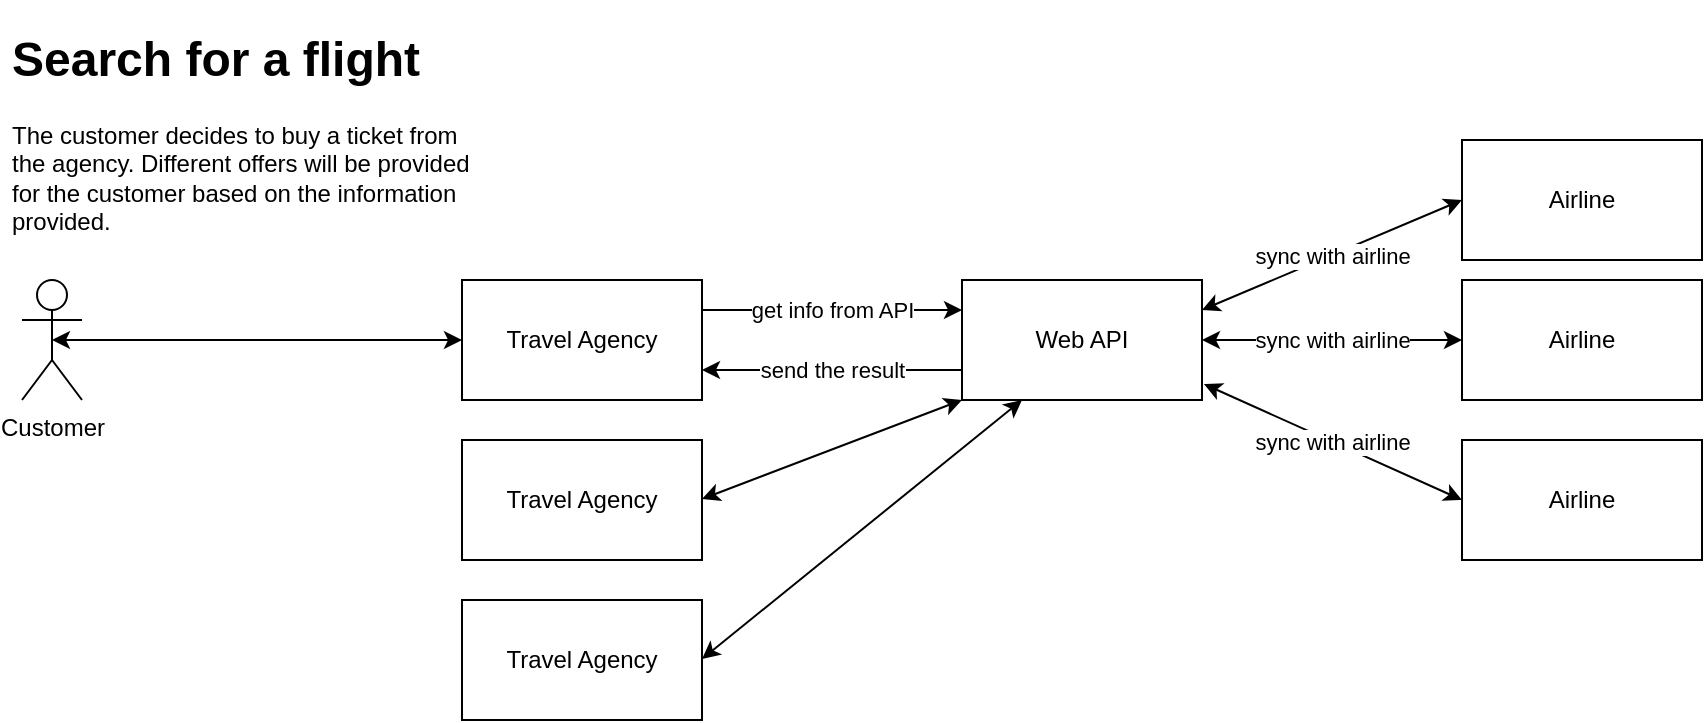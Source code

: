 <mxfile version="16.5.2" type="github"><diagram id="LiIYzbMLYjo_Sy_a_U44" name="Page-1"><mxGraphModel dx="868" dy="1267" grid="1" gridSize="10" guides="1" tooltips="1" connect="1" arrows="1" fold="1" page="1" pageScale="1" pageWidth="1169" pageHeight="827" math="0" shadow="0"><root><mxCell id="0"/><mxCell id="1" parent="0"/><mxCell id="1yb6PEsDfcjsdOG_PB35-9" value="Customer" style="shape=umlActor;verticalLabelPosition=bottom;verticalAlign=top;html=1;outlineConnect=0;" vertex="1" parent="1"><mxGeometry x="80" y="90" width="30" height="60" as="geometry"/></mxCell><mxCell id="1yb6PEsDfcjsdOG_PB35-11" value="" style="endArrow=classic;startArrow=classic;html=1;rounded=0;exitX=0.5;exitY=0.5;exitDx=0;exitDy=0;exitPerimeter=0;entryX=0;entryY=0.5;entryDx=0;entryDy=0;" edge="1" parent="1" source="1yb6PEsDfcjsdOG_PB35-9" target="1yb6PEsDfcjsdOG_PB35-17"><mxGeometry width="50" height="50" relative="1" as="geometry"><mxPoint x="100" y="130" as="sourcePoint"/><mxPoint x="300" y="120" as="targetPoint"/></mxGeometry></mxCell><mxCell id="1yb6PEsDfcjsdOG_PB35-12" value="get info from API" style="endArrow=classic;startArrow=none;html=1;rounded=0;entryX=0;entryY=0.25;entryDx=0;entryDy=0;startFill=0;" edge="1" parent="1" target="1yb6PEsDfcjsdOG_PB35-15"><mxGeometry width="50" height="50" relative="1" as="geometry"><mxPoint x="420" y="105" as="sourcePoint"/><mxPoint x="550" y="124.286" as="targetPoint"/></mxGeometry></mxCell><mxCell id="1yb6PEsDfcjsdOG_PB35-21" value="send the result" style="edgeStyle=orthogonalEdgeStyle;rounded=0;orthogonalLoop=1;jettySize=auto;html=1;exitX=0;exitY=0.75;exitDx=0;exitDy=0;entryX=1;entryY=0.75;entryDx=0;entryDy=0;startArrow=none;startFill=0;" edge="1" parent="1" source="1yb6PEsDfcjsdOG_PB35-15" target="1yb6PEsDfcjsdOG_PB35-17"><mxGeometry relative="1" as="geometry"/></mxCell><mxCell id="1yb6PEsDfcjsdOG_PB35-15" value="Web API" style="rounded=0;whiteSpace=wrap;html=1;" vertex="1" parent="1"><mxGeometry x="550" y="90" width="120" height="60" as="geometry"/></mxCell><mxCell id="1yb6PEsDfcjsdOG_PB35-17" value="&lt;div&gt;Travel Agency&lt;/div&gt;" style="rounded=0;whiteSpace=wrap;html=1;" vertex="1" parent="1"><mxGeometry x="300" y="90" width="120" height="60" as="geometry"/></mxCell><mxCell id="1yb6PEsDfcjsdOG_PB35-18" value="&lt;div&gt;Airline&lt;/div&gt;" style="rounded=0;whiteSpace=wrap;html=1;" vertex="1" parent="1"><mxGeometry x="800" y="90" width="120" height="60" as="geometry"/></mxCell><mxCell id="1yb6PEsDfcjsdOG_PB35-19" value="sync with airline" style="endArrow=classic;startArrow=classic;html=1;rounded=0;entryX=0;entryY=0.5;entryDx=0;entryDy=0;exitX=1;exitY=0.5;exitDx=0;exitDy=0;" edge="1" parent="1" source="1yb6PEsDfcjsdOG_PB35-15" target="1yb6PEsDfcjsdOG_PB35-18"><mxGeometry width="50" height="50" relative="1" as="geometry"><mxPoint x="670" y="100" as="sourcePoint"/><mxPoint x="720" y="50" as="targetPoint"/></mxGeometry></mxCell><mxCell id="1yb6PEsDfcjsdOG_PB35-20" value="&lt;h1&gt;Search for a flight&lt;br&gt;&lt;/h1&gt;&lt;p&gt;The customer decides to buy a ticket from the agency. Different offers will be provided for the customer based on the information provided.&lt;br&gt;&lt;/p&gt;" style="text;html=1;strokeColor=none;fillColor=none;spacing=5;spacingTop=-20;whiteSpace=wrap;overflow=hidden;rounded=0;" vertex="1" parent="1"><mxGeometry x="70" y="-40" width="240" height="120" as="geometry"/></mxCell><mxCell id="1yb6PEsDfcjsdOG_PB35-22" value="&lt;div&gt;Airline&lt;/div&gt;" style="rounded=0;whiteSpace=wrap;html=1;" vertex="1" parent="1"><mxGeometry x="800" y="170" width="120" height="60" as="geometry"/></mxCell><mxCell id="1yb6PEsDfcjsdOG_PB35-23" value="&lt;div&gt;Airline&lt;/div&gt;" style="rounded=0;whiteSpace=wrap;html=1;" vertex="1" parent="1"><mxGeometry x="800" y="20" width="120" height="60" as="geometry"/></mxCell><mxCell id="1yb6PEsDfcjsdOG_PB35-24" value="sync with airline" style="endArrow=classic;startArrow=classic;html=1;rounded=0;entryX=0;entryY=0.5;entryDx=0;entryDy=0;exitX=1;exitY=0.25;exitDx=0;exitDy=0;" edge="1" parent="1" source="1yb6PEsDfcjsdOG_PB35-15" target="1yb6PEsDfcjsdOG_PB35-23"><mxGeometry width="50" height="50" relative="1" as="geometry"><mxPoint x="680" y="130" as="sourcePoint"/><mxPoint x="810" y="130" as="targetPoint"/></mxGeometry></mxCell><mxCell id="1yb6PEsDfcjsdOG_PB35-25" value="sync with airline" style="endArrow=classic;startArrow=classic;html=1;rounded=0;entryX=0;entryY=0.5;entryDx=0;entryDy=0;exitX=1.008;exitY=0.867;exitDx=0;exitDy=0;exitPerimeter=0;" edge="1" parent="1" source="1yb6PEsDfcjsdOG_PB35-15" target="1yb6PEsDfcjsdOG_PB35-22"><mxGeometry width="50" height="50" relative="1" as="geometry"><mxPoint x="690" y="140" as="sourcePoint"/><mxPoint x="820" y="140" as="targetPoint"/></mxGeometry></mxCell><mxCell id="1yb6PEsDfcjsdOG_PB35-26" value="&lt;div&gt;Travel Agency&lt;/div&gt;" style="rounded=0;whiteSpace=wrap;html=1;" vertex="1" parent="1"><mxGeometry x="300" y="170" width="120" height="60" as="geometry"/></mxCell><mxCell id="1yb6PEsDfcjsdOG_PB35-27" value="&lt;div&gt;Travel Agency&lt;/div&gt;" style="rounded=0;whiteSpace=wrap;html=1;" vertex="1" parent="1"><mxGeometry x="300" y="250" width="120" height="60" as="geometry"/></mxCell><mxCell id="1yb6PEsDfcjsdOG_PB35-28" value="" style="endArrow=classic;startArrow=classic;html=1;rounded=0;exitX=0.5;exitY=0.5;exitDx=0;exitDy=0;exitPerimeter=0;entryX=0;entryY=1;entryDx=0;entryDy=0;" edge="1" parent="1" target="1yb6PEsDfcjsdOG_PB35-15"><mxGeometry width="50" height="50" relative="1" as="geometry"><mxPoint x="420" y="199.5" as="sourcePoint"/><mxPoint x="625" y="199.5" as="targetPoint"/></mxGeometry></mxCell><mxCell id="1yb6PEsDfcjsdOG_PB35-29" value="" style="endArrow=classic;startArrow=classic;html=1;rounded=0;exitX=0.5;exitY=0.5;exitDx=0;exitDy=0;exitPerimeter=0;entryX=0.25;entryY=1;entryDx=0;entryDy=0;" edge="1" parent="1" target="1yb6PEsDfcjsdOG_PB35-15"><mxGeometry width="50" height="50" relative="1" as="geometry"><mxPoint x="420" y="279.5" as="sourcePoint"/><mxPoint x="550" y="230" as="targetPoint"/></mxGeometry></mxCell></root></mxGraphModel></diagram></mxfile>